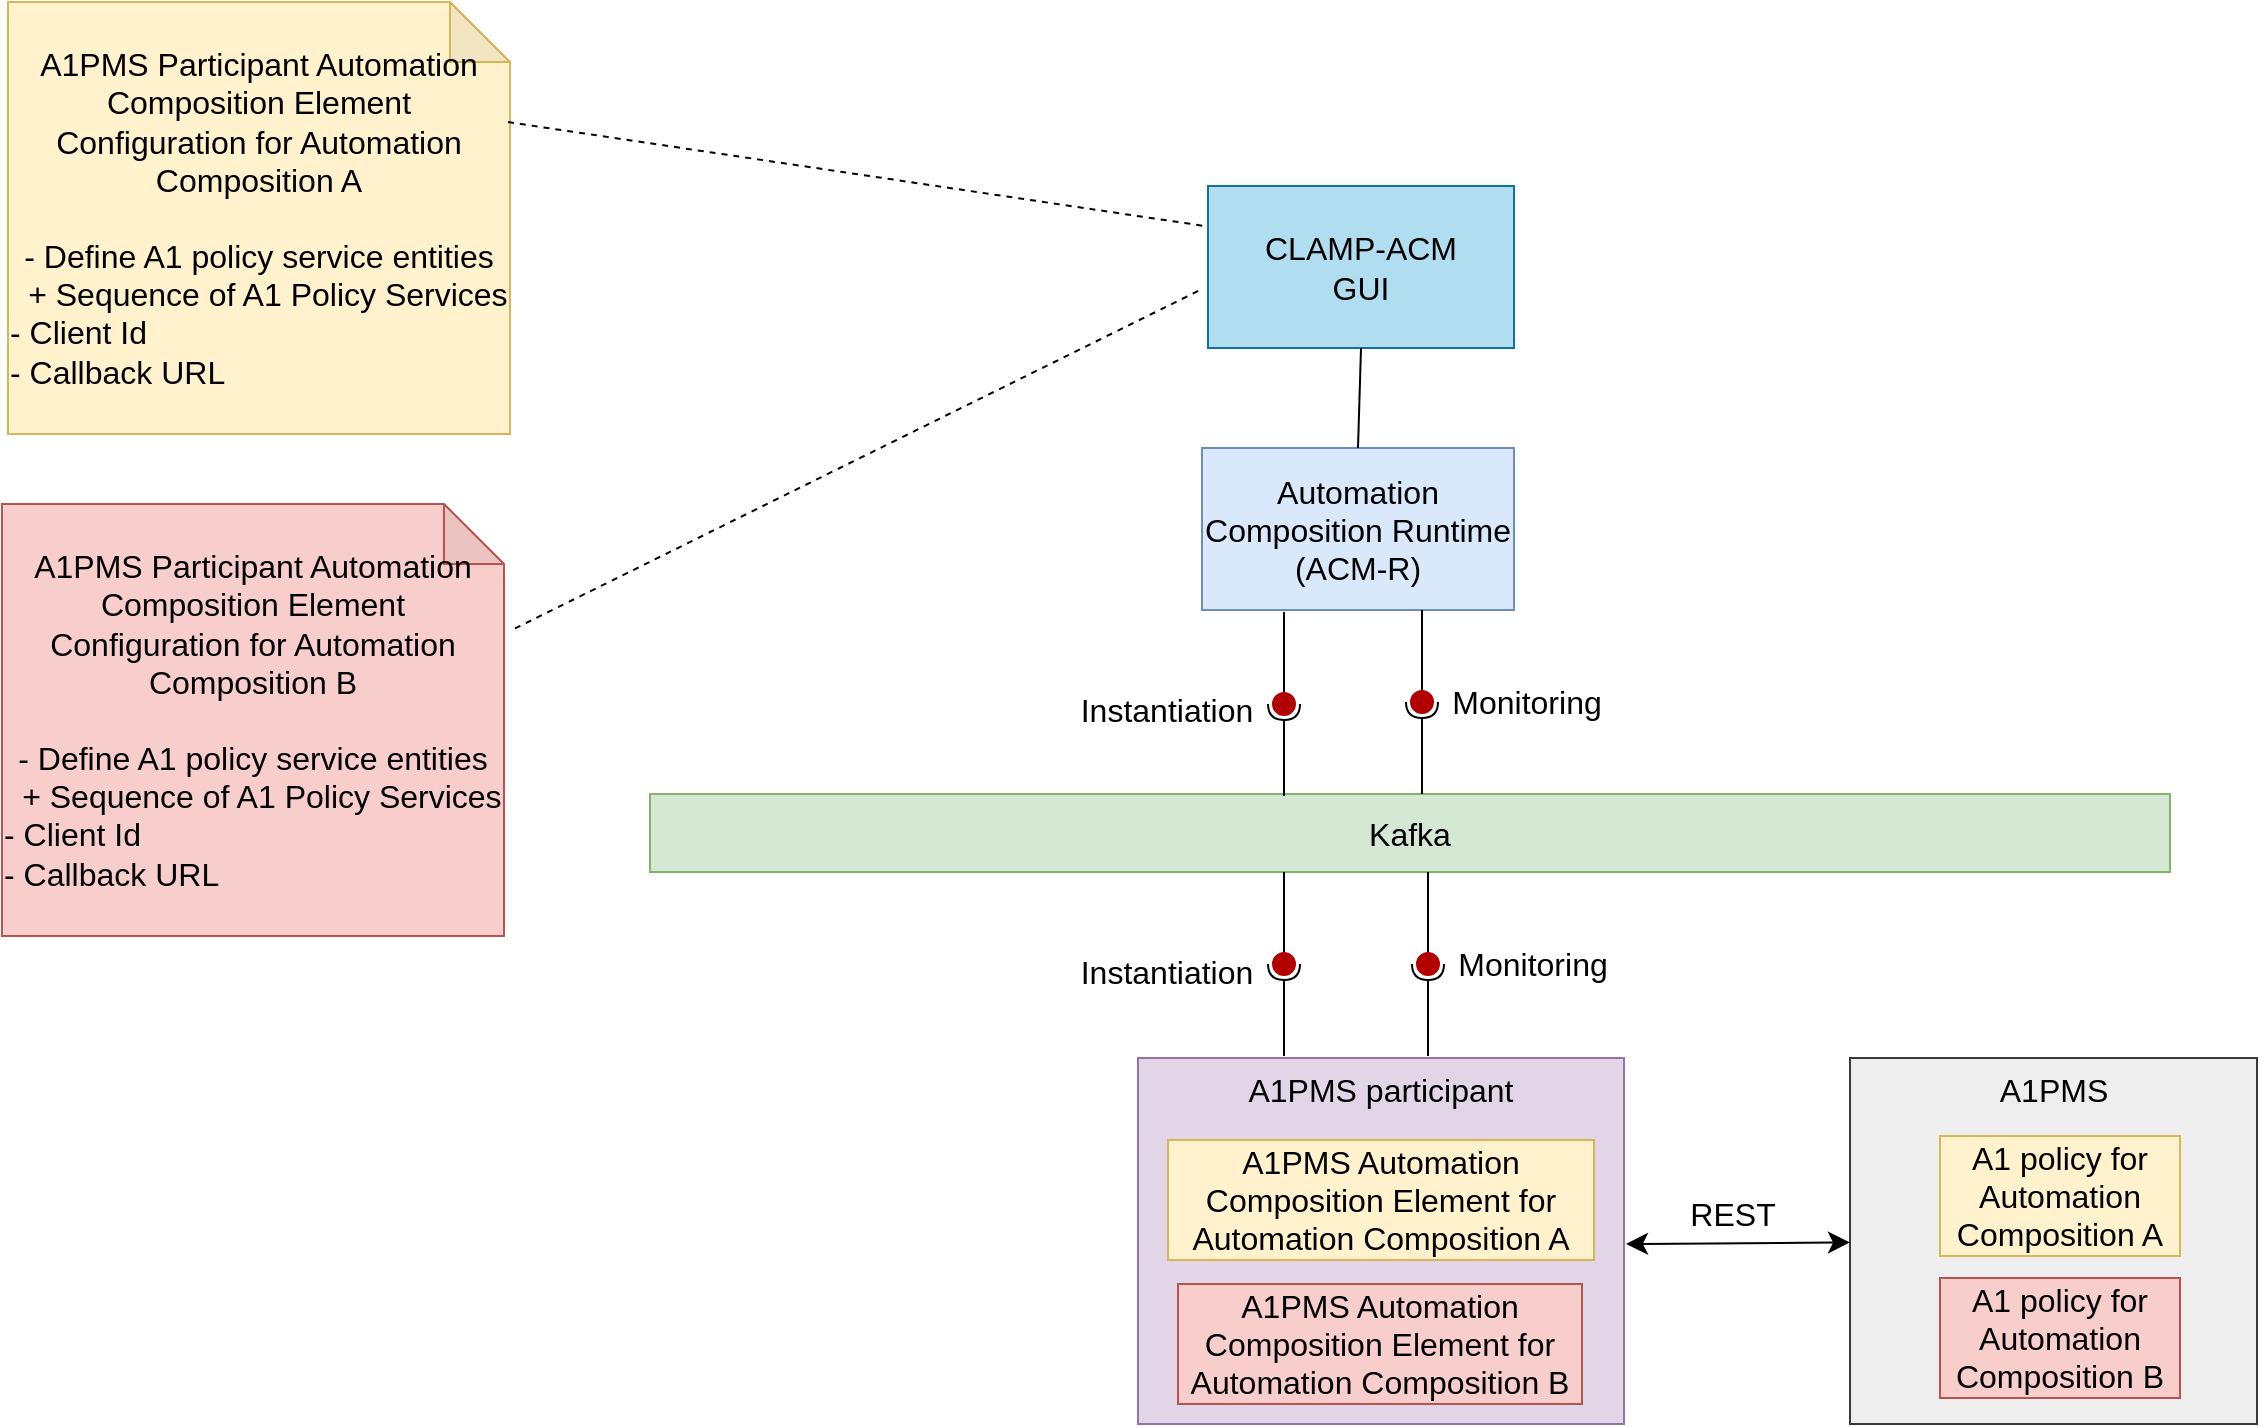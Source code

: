<mxfile version="23.1.5" type="device" pages="2">
  <diagram name="A1PMS" id="EQz7CeIsnqjb-CRsskzZ">
    <mxGraphModel dx="2234" dy="1236" grid="0" gridSize="10" guides="1" tooltips="1" connect="1" arrows="1" fold="1" page="0" pageScale="1" pageWidth="827" pageHeight="1169" math="0" shadow="0">
      <root>
        <mxCell id="0" />
        <mxCell id="1" parent="0" />
        <mxCell id="BEZJXQmxWPO11OeoHs-X-1" value="CLAMP-ACM&lt;br&gt;GUI" style="rounded=0;whiteSpace=wrap;html=1;fontSize=16;fillColor=#b1ddf0;strokeColor=#10739e;" parent="1" vertex="1">
          <mxGeometry x="47" y="-103" width="153" height="81" as="geometry" />
        </mxCell>
        <mxCell id="BEZJXQmxWPO11OeoHs-X-2" value="Automation Composition Runtime (ACM-R)" style="rounded=0;whiteSpace=wrap;html=1;fontSize=16;fillColor=#dae8fc;strokeColor=#6c8ebf;" parent="1" vertex="1">
          <mxGeometry x="44" y="28" width="156" height="81" as="geometry" />
        </mxCell>
        <mxCell id="BEZJXQmxWPO11OeoHs-X-3" value="Kafka" style="rounded=0;whiteSpace=wrap;html=1;fontSize=16;fillColor=#d5e8d4;strokeColor=#82b366;" parent="1" vertex="1">
          <mxGeometry x="-232" y="201" width="760" height="39" as="geometry" />
        </mxCell>
        <mxCell id="BEZJXQmxWPO11OeoHs-X-4" value="A1PMS participant" style="rounded=0;whiteSpace=wrap;html=1;fontSize=16;fillColor=#e1d5e7;strokeColor=#9673a6;verticalAlign=top;" parent="1" vertex="1">
          <mxGeometry x="12" y="333" width="243" height="183" as="geometry" />
        </mxCell>
        <mxCell id="BEZJXQmxWPO11OeoHs-X-5" value="A1PMS Participant Automation Composition Element Configuration for Automation Composition A&lt;br&gt;&lt;br&gt;- Define A1 policy service entities&lt;br&gt;&amp;nbsp; + Sequence of A1 Policy Services&lt;br&gt;&lt;div style=&quot;text-align: left;&quot;&gt;&lt;span style=&quot;background-color: initial;&quot;&gt;- Client Id&lt;/span&gt;&lt;/div&gt;&lt;div style=&quot;text-align: left;&quot;&gt;&lt;span style=&quot;background-color: initial;&quot;&gt;- Callback URL&lt;/span&gt;&lt;/div&gt;" style="shape=note;whiteSpace=wrap;html=1;backgroundOutline=1;darkOpacity=0.05;fontSize=16;fillColor=#fff2cc;strokeColor=#d6b656;" parent="1" vertex="1">
          <mxGeometry x="-553" y="-195" width="251" height="216" as="geometry" />
        </mxCell>
        <mxCell id="BEZJXQmxWPO11OeoHs-X-9" value="A1PMS Participant Automation Composition Element Configuration for Automation Composition B&lt;br&gt;&lt;br&gt;- Define A1 policy service entities&lt;br&gt;&amp;nbsp; + Sequence of A1 Policy Services&lt;br&gt;&lt;div style=&quot;text-align: left;&quot;&gt;&lt;span style=&quot;background-color: initial;&quot;&gt;- Client Id&lt;/span&gt;&lt;/div&gt;&lt;div style=&quot;text-align: left;&quot;&gt;&lt;span style=&quot;background-color: initial;&quot;&gt;- Callback URL&lt;/span&gt;&lt;/div&gt;" style="shape=note;whiteSpace=wrap;html=1;backgroundOutline=1;darkOpacity=0.05;fontSize=16;fillColor=#f8cecc;strokeColor=#b85450;" parent="1" vertex="1">
          <mxGeometry x="-556" y="56" width="251" height="216" as="geometry" />
        </mxCell>
        <mxCell id="BEZJXQmxWPO11OeoHs-X-10" value="" style="endArrow=none;dashed=1;html=1;rounded=0;fontSize=12;startSize=8;endSize=8;curved=1;exitX=0.996;exitY=0.278;exitDx=0;exitDy=0;exitPerimeter=0;entryX=0;entryY=0.25;entryDx=0;entryDy=0;" parent="1" source="BEZJXQmxWPO11OeoHs-X-5" target="BEZJXQmxWPO11OeoHs-X-1" edge="1">
          <mxGeometry width="50" height="50" relative="1" as="geometry">
            <mxPoint x="2" y="-30" as="sourcePoint" />
            <mxPoint x="52" y="-80" as="targetPoint" />
          </mxGeometry>
        </mxCell>
        <mxCell id="BEZJXQmxWPO11OeoHs-X-11" value="" style="endArrow=none;dashed=1;html=1;rounded=0;fontSize=12;startSize=8;endSize=8;curved=1;exitX=1.022;exitY=0.288;exitDx=0;exitDy=0;exitPerimeter=0;entryX=-0.015;entryY=0.632;entryDx=0;entryDy=0;entryPerimeter=0;" parent="1" source="BEZJXQmxWPO11OeoHs-X-9" target="BEZJXQmxWPO11OeoHs-X-1" edge="1">
          <mxGeometry width="50" height="50" relative="1" as="geometry">
            <mxPoint x="-293" y="-157" as="sourcePoint" />
            <mxPoint x="54" y="-73" as="targetPoint" />
          </mxGeometry>
        </mxCell>
        <mxCell id="BEZJXQmxWPO11OeoHs-X-12" value="" style="endArrow=none;html=1;rounded=0;fontSize=12;startSize=8;endSize=8;curved=1;exitX=0.5;exitY=0;exitDx=0;exitDy=0;entryX=0.5;entryY=1;entryDx=0;entryDy=0;" parent="1" source="BEZJXQmxWPO11OeoHs-X-2" target="BEZJXQmxWPO11OeoHs-X-1" edge="1">
          <mxGeometry width="50" height="50" relative="1" as="geometry">
            <mxPoint x="67" y="28" as="sourcePoint" />
            <mxPoint x="117" y="-22" as="targetPoint" />
          </mxGeometry>
        </mxCell>
        <mxCell id="BEZJXQmxWPO11OeoHs-X-13" value="A1PMS" style="rounded=0;whiteSpace=wrap;html=1;fontSize=16;fillColor=#eeeeee;strokeColor=#36393d;verticalAlign=top;" parent="1" vertex="1">
          <mxGeometry x="368" y="333" width="203.5" height="183" as="geometry" />
        </mxCell>
        <mxCell id="BEZJXQmxWPO11OeoHs-X-7" value="A1 policy for Automation Composition A" style="rounded=0;whiteSpace=wrap;html=1;fontSize=16;fillColor=#fff2cc;strokeColor=#d6b656;" parent="1" vertex="1">
          <mxGeometry x="413" y="372" width="120" height="60" as="geometry" />
        </mxCell>
        <mxCell id="BEZJXQmxWPO11OeoHs-X-8" value="A1 policy for Automation Composition B" style="rounded=0;whiteSpace=wrap;html=1;fontSize=16;fillColor=#f8cecc;strokeColor=#b85450;" parent="1" vertex="1">
          <mxGeometry x="413" y="443" width="120" height="60" as="geometry" />
        </mxCell>
        <mxCell id="BEZJXQmxWPO11OeoHs-X-14" value="A1PMS Automation Composition Element for Automation Composition A" style="rounded=0;whiteSpace=wrap;html=1;fontSize=16;fillColor=#fff2cc;strokeColor=#d6b656;" parent="1" vertex="1">
          <mxGeometry x="27" y="374" width="213" height="60" as="geometry" />
        </mxCell>
        <mxCell id="BEZJXQmxWPO11OeoHs-X-15" value="A1PMS Automation Composition Element for Automation Composition B" style="rounded=0;whiteSpace=wrap;html=1;fontSize=16;fillColor=#f8cecc;strokeColor=#b85450;" parent="1" vertex="1">
          <mxGeometry x="32" y="446" width="202" height="60" as="geometry" />
        </mxCell>
        <mxCell id="BEZJXQmxWPO11OeoHs-X-37" value="" style="rounded=0;orthogonalLoop=1;jettySize=auto;html=1;endArrow=none;endFill=0;sketch=0;sourcePerimeterSpacing=0;targetPerimeterSpacing=0;fontSize=12;startSize=8;endSize=8;curved=1;exitX=0.262;exitY=1.001;exitDx=0;exitDy=0;exitPerimeter=0;" parent="1" target="BEZJXQmxWPO11OeoHs-X-39" edge="1">
          <mxGeometry relative="1" as="geometry">
            <mxPoint x="154" y="109" as="sourcePoint" />
            <mxPoint x="156" y="151" as="targetPoint" />
          </mxGeometry>
        </mxCell>
        <mxCell id="BEZJXQmxWPO11OeoHs-X-38" value="" style="rounded=0;orthogonalLoop=1;jettySize=auto;html=1;endArrow=halfCircle;endFill=0;entryX=0.5;entryY=0.5;endSize=6;strokeWidth=1;sketch=0;fontSize=12;curved=1;exitX=0.416;exitY=0.012;exitDx=0;exitDy=0;exitPerimeter=0;" parent="1" target="BEZJXQmxWPO11OeoHs-X-39" edge="1">
          <mxGeometry relative="1" as="geometry">
            <mxPoint x="154" y="201" as="sourcePoint" />
          </mxGeometry>
        </mxCell>
        <mxCell id="BEZJXQmxWPO11OeoHs-X-39" value="" style="ellipse;whiteSpace=wrap;html=1;align=center;aspect=fixed;resizable=0;points=[];outlineConnect=0;sketch=0;fontSize=16;direction=south;fillColor=#B20000;fontColor=#ffffff;strokeColor=#B20000;strokeWidth=2;" parent="1" vertex="1">
          <mxGeometry x="149" y="150" width="10" height="10" as="geometry" />
        </mxCell>
        <mxCell id="BEZJXQmxWPO11OeoHs-X-40" value="" style="rounded=0;orthogonalLoop=1;jettySize=auto;html=1;endArrow=none;endFill=0;sketch=0;sourcePerimeterSpacing=0;targetPerimeterSpacing=0;fontSize=12;startSize=8;endSize=8;curved=1;exitX=0.262;exitY=1.001;exitDx=0;exitDy=0;exitPerimeter=0;" parent="1" target="BEZJXQmxWPO11OeoHs-X-42" edge="1">
          <mxGeometry relative="1" as="geometry">
            <mxPoint x="85" y="240" as="sourcePoint" />
            <mxPoint x="87" y="282" as="targetPoint" />
            <Array as="points">
              <mxPoint x="85" y="273" />
            </Array>
          </mxGeometry>
        </mxCell>
        <mxCell id="BEZJXQmxWPO11OeoHs-X-41" value="" style="rounded=0;orthogonalLoop=1;jettySize=auto;html=1;endArrow=halfCircle;endFill=0;entryX=0.5;entryY=0.5;endSize=6;strokeWidth=1;sketch=0;fontSize=12;curved=1;exitX=0.416;exitY=0.012;exitDx=0;exitDy=0;exitPerimeter=0;" parent="1" target="BEZJXQmxWPO11OeoHs-X-42" edge="1">
          <mxGeometry relative="1" as="geometry">
            <mxPoint x="85" y="332" as="sourcePoint" />
          </mxGeometry>
        </mxCell>
        <mxCell id="BEZJXQmxWPO11OeoHs-X-42" value="" style="ellipse;whiteSpace=wrap;html=1;align=center;aspect=fixed;resizable=0;points=[];outlineConnect=0;sketch=0;fontSize=16;direction=south;fillColor=#B20000;fontColor=#ffffff;strokeColor=#B20000;strokeWidth=2;" parent="1" vertex="1">
          <mxGeometry x="80" y="281" width="10" height="10" as="geometry" />
        </mxCell>
        <mxCell id="BEZJXQmxWPO11OeoHs-X-43" value="" style="rounded=0;orthogonalLoop=1;jettySize=auto;html=1;endArrow=none;endFill=0;sketch=0;sourcePerimeterSpacing=0;targetPerimeterSpacing=0;fontSize=12;startSize=8;endSize=8;curved=1;exitX=0.262;exitY=1.001;exitDx=0;exitDy=0;exitPerimeter=0;" parent="1" target="BEZJXQmxWPO11OeoHs-X-45" edge="1">
          <mxGeometry relative="1" as="geometry">
            <mxPoint x="157" y="240" as="sourcePoint" />
            <mxPoint x="159" y="282" as="targetPoint" />
          </mxGeometry>
        </mxCell>
        <mxCell id="BEZJXQmxWPO11OeoHs-X-44" value="" style="rounded=0;orthogonalLoop=1;jettySize=auto;html=1;endArrow=halfCircle;endFill=0;entryX=0.5;entryY=0.5;endSize=6;strokeWidth=1;sketch=0;fontSize=12;curved=1;exitX=0.416;exitY=0.012;exitDx=0;exitDy=0;exitPerimeter=0;" parent="1" target="BEZJXQmxWPO11OeoHs-X-45" edge="1">
          <mxGeometry relative="1" as="geometry">
            <mxPoint x="157" y="332" as="sourcePoint" />
          </mxGeometry>
        </mxCell>
        <mxCell id="BEZJXQmxWPO11OeoHs-X-45" value="" style="ellipse;whiteSpace=wrap;html=1;align=center;aspect=fixed;resizable=0;points=[];outlineConnect=0;sketch=0;fontSize=16;direction=south;fillColor=#B20000;fontColor=#ffffff;strokeColor=#B20000;strokeWidth=2;" parent="1" vertex="1">
          <mxGeometry x="152" y="281" width="10" height="10" as="geometry" />
        </mxCell>
        <mxCell id="BEZJXQmxWPO11OeoHs-X-46" value="" style="rounded=0;orthogonalLoop=1;jettySize=auto;html=1;endArrow=none;endFill=0;sketch=0;sourcePerimeterSpacing=0;targetPerimeterSpacing=0;fontSize=12;startSize=8;endSize=8;curved=1;exitX=0.262;exitY=1.001;exitDx=0;exitDy=0;exitPerimeter=0;" parent="1" target="BEZJXQmxWPO11OeoHs-X-48" edge="1">
          <mxGeometry relative="1" as="geometry">
            <mxPoint x="85" y="110" as="sourcePoint" />
            <mxPoint x="87" y="152" as="targetPoint" />
          </mxGeometry>
        </mxCell>
        <mxCell id="BEZJXQmxWPO11OeoHs-X-47" value="" style="rounded=0;orthogonalLoop=1;jettySize=auto;html=1;endArrow=halfCircle;endFill=0;entryX=0.5;entryY=0.5;endSize=6;strokeWidth=1;sketch=0;fontSize=12;curved=1;exitX=0.416;exitY=0.012;exitDx=0;exitDy=0;exitPerimeter=0;" parent="1" target="BEZJXQmxWPO11OeoHs-X-48" edge="1">
          <mxGeometry relative="1" as="geometry">
            <mxPoint x="85" y="202" as="sourcePoint" />
          </mxGeometry>
        </mxCell>
        <mxCell id="BEZJXQmxWPO11OeoHs-X-48" value="" style="ellipse;whiteSpace=wrap;html=1;align=center;aspect=fixed;resizable=0;points=[];outlineConnect=0;sketch=0;fontSize=16;direction=south;fillColor=#B20000;fontColor=#ffffff;strokeColor=#B20000;strokeWidth=2;" parent="1" vertex="1">
          <mxGeometry x="80" y="151" width="10" height="10" as="geometry" />
        </mxCell>
        <mxCell id="BEZJXQmxWPO11OeoHs-X-50" value="" style="endArrow=classic;startArrow=classic;html=1;rounded=0;fontSize=12;startSize=8;endSize=8;curved=1;" parent="1" target="BEZJXQmxWPO11OeoHs-X-13" edge="1">
          <mxGeometry width="50" height="50" relative="1" as="geometry">
            <mxPoint x="256" y="426" as="sourcePoint" />
            <mxPoint x="305" y="376" as="targetPoint" />
          </mxGeometry>
        </mxCell>
        <mxCell id="BEZJXQmxWPO11OeoHs-X-51" value="REST" style="text;html=1;align=center;verticalAlign=middle;resizable=0;points=[];autosize=1;strokeColor=none;fillColor=none;fontSize=16;" parent="1" vertex="1">
          <mxGeometry x="278" y="395" width="61" height="31" as="geometry" />
        </mxCell>
        <mxCell id="BEZJXQmxWPO11OeoHs-X-52" value="Instantiation" style="text;html=1;align=center;verticalAlign=middle;resizable=0;points=[];autosize=1;strokeColor=none;fillColor=none;fontSize=16;" parent="1" vertex="1">
          <mxGeometry x="-26" y="143" width="104" height="31" as="geometry" />
        </mxCell>
        <mxCell id="BEZJXQmxWPO11OeoHs-X-53" value="Instantiation" style="text;html=1;align=center;verticalAlign=middle;resizable=0;points=[];autosize=1;strokeColor=none;fillColor=none;fontSize=16;" parent="1" vertex="1">
          <mxGeometry x="-26" y="274" width="104" height="31" as="geometry" />
        </mxCell>
        <mxCell id="BEZJXQmxWPO11OeoHs-X-54" value="Monitoring" style="text;html=1;align=center;verticalAlign=middle;resizable=0;points=[];autosize=1;strokeColor=none;fillColor=none;fontSize=16;" parent="1" vertex="1">
          <mxGeometry x="159" y="139.5" width="93" height="31" as="geometry" />
        </mxCell>
        <mxCell id="BEZJXQmxWPO11OeoHs-X-55" value="Monitoring" style="text;html=1;align=center;verticalAlign=middle;resizable=0;points=[];autosize=1;strokeColor=none;fillColor=none;fontSize=16;" parent="1" vertex="1">
          <mxGeometry x="162" y="270.5" width="93" height="31" as="geometry" />
        </mxCell>
      </root>
    </mxGraphModel>
  </diagram>
  <diagram id="7EV7rOq7FkkVQS_sMw84" name="Kserve">
    <mxGraphModel dx="2397" dy="1412" grid="0" gridSize="10" guides="1" tooltips="1" connect="1" arrows="1" fold="1" page="0" pageScale="1" pageWidth="827" pageHeight="1169" math="0" shadow="0">
      <root>
        <mxCell id="0" />
        <mxCell id="1" parent="0" />
        <mxCell id="yh-L3AtmC00XoUG_2nvY-11" value="" style="rounded=0;whiteSpace=wrap;html=1;fontSize=16;dashed=1;dashPattern=12 12;" vertex="1" parent="1">
          <mxGeometry x="-261" y="-213" width="1024" height="778" as="geometry" />
        </mxCell>
        <mxCell id="hDoWaCIZZ_nO79t9Hxqc-1" value="CLAMP-ACM&lt;br&gt;GUI" style="rounded=0;whiteSpace=wrap;html=1;fontSize=16;fillColor=#b1ddf0;strokeColor=#10739e;" parent="1" vertex="1">
          <mxGeometry x="47" y="-103" width="153" height="81" as="geometry" />
        </mxCell>
        <mxCell id="hDoWaCIZZ_nO79t9Hxqc-2" value="Automation Composition Runtime (CLAMP-ACM)" style="rounded=0;whiteSpace=wrap;html=1;fontSize=16;fillColor=#dae8fc;strokeColor=#6c8ebf;" parent="1" vertex="1">
          <mxGeometry x="44" y="28" width="156" height="81" as="geometry" />
        </mxCell>
        <mxCell id="hDoWaCIZZ_nO79t9Hxqc-3" value="Kafka" style="rounded=0;whiteSpace=wrap;html=1;fontSize=16;fillColor=#d5e8d4;strokeColor=#82b366;" parent="1" vertex="1">
          <mxGeometry x="-232" y="201" width="760" height="39" as="geometry" />
        </mxCell>
        <mxCell id="hDoWaCIZZ_nO79t9Hxqc-5" value="Kserve Participant Automation Composition Element Configuration for Automation Composition A&lt;br&gt;&lt;br&gt;- Define Inference Service Entities&lt;br&gt;&amp;nbsp; + Sequence of Inference Services&lt;br&gt;&lt;div style=&quot;text-align: left;&quot;&gt;&lt;span style=&quot;background-color: initial;&quot;&gt;- Name&lt;/span&gt;&lt;/div&gt;&lt;div style=&quot;text-align: left;&quot;&gt;&lt;span style=&quot;background-color: initial;&quot;&gt;- Namespace&lt;/span&gt;&lt;/div&gt;&lt;div style=&quot;text-align: left;&quot;&gt;&lt;span style=&quot;background-color: initial;&quot;&gt;- Payload&lt;/span&gt;&lt;/div&gt;" style="shape=note;whiteSpace=wrap;html=1;backgroundOutline=1;darkOpacity=0.05;fontSize=16;fillColor=#fff2cc;strokeColor=#d6b656;" parent="1" vertex="1">
          <mxGeometry x="-553" y="-227" width="273" height="224" as="geometry" />
        </mxCell>
        <mxCell id="hDoWaCIZZ_nO79t9Hxqc-6" value="Kserve Participant Automation Composition Element Configuration for Automation Composition B&lt;br style=&quot;border-color: var(--border-color);&quot;&gt;&lt;br style=&quot;border-color: var(--border-color);&quot;&gt;- Define Inference Service Entities&lt;br style=&quot;border-color: var(--border-color);&quot;&gt;&amp;nbsp; + Sequence of Inference Services&lt;br style=&quot;border-color: var(--border-color);&quot;&gt;&lt;div style=&quot;border-color: var(--border-color); text-align: left;&quot;&gt;- Name&lt;/div&gt;&lt;div style=&quot;border-color: var(--border-color); text-align: left;&quot;&gt;&lt;span style=&quot;border-color: var(--border-color); background-color: initial;&quot;&gt;- Namespace&lt;/span&gt;&lt;/div&gt;&lt;div style=&quot;border-color: var(--border-color); text-align: left;&quot;&gt;&lt;span style=&quot;border-color: var(--border-color); background-color: initial;&quot;&gt;- Payload&lt;/span&gt;&lt;/div&gt;" style="shape=note;whiteSpace=wrap;html=1;backgroundOutline=1;darkOpacity=0.05;fontSize=16;fillColor=#f8cecc;strokeColor=#b85450;" parent="1" vertex="1">
          <mxGeometry x="-556" y="24" width="274" height="204" as="geometry" />
        </mxCell>
        <mxCell id="hDoWaCIZZ_nO79t9Hxqc-7" value="" style="endArrow=none;dashed=1;html=1;rounded=0;fontSize=12;startSize=8;endSize=8;curved=1;exitX=0.996;exitY=0.278;exitDx=0;exitDy=0;exitPerimeter=0;entryX=0;entryY=0.25;entryDx=0;entryDy=0;" parent="1" source="hDoWaCIZZ_nO79t9Hxqc-5" target="hDoWaCIZZ_nO79t9Hxqc-1" edge="1">
          <mxGeometry width="50" height="50" relative="1" as="geometry">
            <mxPoint x="2" y="-30" as="sourcePoint" />
            <mxPoint x="52" y="-80" as="targetPoint" />
          </mxGeometry>
        </mxCell>
        <mxCell id="hDoWaCIZZ_nO79t9Hxqc-8" value="" style="endArrow=none;dashed=1;html=1;rounded=0;fontSize=12;startSize=8;endSize=8;curved=1;exitX=1.022;exitY=0.288;exitDx=0;exitDy=0;exitPerimeter=0;entryX=-0.015;entryY=0.632;entryDx=0;entryDy=0;entryPerimeter=0;" parent="1" source="hDoWaCIZZ_nO79t9Hxqc-6" target="hDoWaCIZZ_nO79t9Hxqc-1" edge="1">
          <mxGeometry width="50" height="50" relative="1" as="geometry">
            <mxPoint x="-293" y="-157" as="sourcePoint" />
            <mxPoint x="54" y="-73" as="targetPoint" />
          </mxGeometry>
        </mxCell>
        <mxCell id="hDoWaCIZZ_nO79t9Hxqc-9" value="" style="endArrow=none;html=1;rounded=0;fontSize=12;startSize=8;endSize=8;curved=1;exitX=0.5;exitY=0;exitDx=0;exitDy=0;entryX=0.5;entryY=1;entryDx=0;entryDy=0;" parent="1" source="hDoWaCIZZ_nO79t9Hxqc-2" target="hDoWaCIZZ_nO79t9Hxqc-1" edge="1">
          <mxGeometry width="50" height="50" relative="1" as="geometry">
            <mxPoint x="67" y="28" as="sourcePoint" />
            <mxPoint x="117" y="-22" as="targetPoint" />
          </mxGeometry>
        </mxCell>
        <mxCell id="hDoWaCIZZ_nO79t9Hxqc-11" value="Inference Service for Automation Composition A" style="rounded=0;whiteSpace=wrap;html=1;fontSize=16;fillColor=#fff2cc;strokeColor=#d6b656;" parent="1" vertex="1">
          <mxGeometry x="430" y="352" width="141" height="60" as="geometry" />
        </mxCell>
        <mxCell id="hDoWaCIZZ_nO79t9Hxqc-12" value="Inference Service for Automation Composition B" style="rounded=0;whiteSpace=wrap;html=1;fontSize=16;fillColor=#f8cecc;strokeColor=#b85450;" parent="1" vertex="1">
          <mxGeometry x="591" y="352" width="141" height="60" as="geometry" />
        </mxCell>
        <mxCell id="hDoWaCIZZ_nO79t9Hxqc-15" value="" style="rounded=0;orthogonalLoop=1;jettySize=auto;html=1;endArrow=none;endFill=0;sketch=0;sourcePerimeterSpacing=0;targetPerimeterSpacing=0;fontSize=12;startSize=8;endSize=8;curved=1;exitX=0.262;exitY=1.001;exitDx=0;exitDy=0;exitPerimeter=0;" parent="1" target="hDoWaCIZZ_nO79t9Hxqc-17" edge="1">
          <mxGeometry relative="1" as="geometry">
            <mxPoint x="154" y="109" as="sourcePoint" />
            <mxPoint x="156" y="151" as="targetPoint" />
          </mxGeometry>
        </mxCell>
        <mxCell id="hDoWaCIZZ_nO79t9Hxqc-16" value="" style="rounded=0;orthogonalLoop=1;jettySize=auto;html=1;endArrow=halfCircle;endFill=0;entryX=0.5;entryY=0.5;endSize=6;strokeWidth=1;sketch=0;fontSize=12;curved=1;exitX=0.416;exitY=0.012;exitDx=0;exitDy=0;exitPerimeter=0;" parent="1" target="hDoWaCIZZ_nO79t9Hxqc-17" edge="1">
          <mxGeometry relative="1" as="geometry">
            <mxPoint x="154" y="201" as="sourcePoint" />
          </mxGeometry>
        </mxCell>
        <mxCell id="hDoWaCIZZ_nO79t9Hxqc-17" value="" style="ellipse;whiteSpace=wrap;html=1;align=center;aspect=fixed;resizable=0;points=[];outlineConnect=0;sketch=0;fontSize=16;direction=south;fillColor=#B20000;fontColor=#ffffff;strokeColor=#B20000;strokeWidth=2;" parent="1" vertex="1">
          <mxGeometry x="149" y="150" width="10" height="10" as="geometry" />
        </mxCell>
        <mxCell id="hDoWaCIZZ_nO79t9Hxqc-18" value="" style="rounded=0;orthogonalLoop=1;jettySize=auto;html=1;endArrow=none;endFill=0;sketch=0;sourcePerimeterSpacing=0;targetPerimeterSpacing=0;fontSize=12;startSize=8;endSize=8;curved=1;exitX=0.262;exitY=1.001;exitDx=0;exitDy=0;exitPerimeter=0;" parent="1" target="hDoWaCIZZ_nO79t9Hxqc-20" edge="1">
          <mxGeometry relative="1" as="geometry">
            <mxPoint x="85" y="240" as="sourcePoint" />
            <mxPoint x="87" y="282" as="targetPoint" />
            <Array as="points">
              <mxPoint x="85" y="273" />
            </Array>
          </mxGeometry>
        </mxCell>
        <mxCell id="hDoWaCIZZ_nO79t9Hxqc-19" value="" style="rounded=0;orthogonalLoop=1;jettySize=auto;html=1;endArrow=halfCircle;endFill=0;entryX=0.5;entryY=0.5;endSize=6;strokeWidth=1;sketch=0;fontSize=12;curved=1;exitX=0.416;exitY=0.012;exitDx=0;exitDy=0;exitPerimeter=0;" parent="1" target="hDoWaCIZZ_nO79t9Hxqc-20" edge="1">
          <mxGeometry relative="1" as="geometry">
            <mxPoint x="85" y="332" as="sourcePoint" />
          </mxGeometry>
        </mxCell>
        <mxCell id="hDoWaCIZZ_nO79t9Hxqc-20" value="" style="ellipse;whiteSpace=wrap;html=1;align=center;aspect=fixed;resizable=0;points=[];outlineConnect=0;sketch=0;fontSize=16;direction=south;fillColor=#B20000;fontColor=#ffffff;strokeColor=#B20000;strokeWidth=2;" parent="1" vertex="1">
          <mxGeometry x="80" y="281" width="10" height="10" as="geometry" />
        </mxCell>
        <mxCell id="hDoWaCIZZ_nO79t9Hxqc-21" value="" style="rounded=0;orthogonalLoop=1;jettySize=auto;html=1;endArrow=none;endFill=0;sketch=0;sourcePerimeterSpacing=0;targetPerimeterSpacing=0;fontSize=12;startSize=8;endSize=8;curved=1;exitX=0.262;exitY=1.001;exitDx=0;exitDy=0;exitPerimeter=0;" parent="1" target="hDoWaCIZZ_nO79t9Hxqc-23" edge="1">
          <mxGeometry relative="1" as="geometry">
            <mxPoint x="157" y="240" as="sourcePoint" />
            <mxPoint x="159" y="282" as="targetPoint" />
          </mxGeometry>
        </mxCell>
        <mxCell id="hDoWaCIZZ_nO79t9Hxqc-22" value="" style="rounded=0;orthogonalLoop=1;jettySize=auto;html=1;endArrow=halfCircle;endFill=0;entryX=0.5;entryY=0.5;endSize=6;strokeWidth=1;sketch=0;fontSize=12;curved=1;exitX=0.416;exitY=0.012;exitDx=0;exitDy=0;exitPerimeter=0;" parent="1" target="hDoWaCIZZ_nO79t9Hxqc-23" edge="1">
          <mxGeometry relative="1" as="geometry">
            <mxPoint x="157" y="332" as="sourcePoint" />
          </mxGeometry>
        </mxCell>
        <mxCell id="hDoWaCIZZ_nO79t9Hxqc-23" value="" style="ellipse;whiteSpace=wrap;html=1;align=center;aspect=fixed;resizable=0;points=[];outlineConnect=0;sketch=0;fontSize=16;direction=south;fillColor=#B20000;fontColor=#ffffff;strokeColor=#B20000;strokeWidth=2;" parent="1" vertex="1">
          <mxGeometry x="152" y="281" width="10" height="10" as="geometry" />
        </mxCell>
        <mxCell id="hDoWaCIZZ_nO79t9Hxqc-24" value="" style="rounded=0;orthogonalLoop=1;jettySize=auto;html=1;endArrow=none;endFill=0;sketch=0;sourcePerimeterSpacing=0;targetPerimeterSpacing=0;fontSize=12;startSize=8;endSize=8;curved=1;exitX=0.262;exitY=1.001;exitDx=0;exitDy=0;exitPerimeter=0;" parent="1" target="hDoWaCIZZ_nO79t9Hxqc-26" edge="1">
          <mxGeometry relative="1" as="geometry">
            <mxPoint x="85" y="110" as="sourcePoint" />
            <mxPoint x="87" y="152" as="targetPoint" />
          </mxGeometry>
        </mxCell>
        <mxCell id="hDoWaCIZZ_nO79t9Hxqc-25" value="" style="rounded=0;orthogonalLoop=1;jettySize=auto;html=1;endArrow=halfCircle;endFill=0;entryX=0.5;entryY=0.5;endSize=6;strokeWidth=1;sketch=0;fontSize=12;curved=1;exitX=0.416;exitY=0.012;exitDx=0;exitDy=0;exitPerimeter=0;" parent="1" target="hDoWaCIZZ_nO79t9Hxqc-26" edge="1">
          <mxGeometry relative="1" as="geometry">
            <mxPoint x="85" y="202" as="sourcePoint" />
          </mxGeometry>
        </mxCell>
        <mxCell id="hDoWaCIZZ_nO79t9Hxqc-26" value="" style="ellipse;whiteSpace=wrap;html=1;align=center;aspect=fixed;resizable=0;points=[];outlineConnect=0;sketch=0;fontSize=16;direction=south;fillColor=#B20000;fontColor=#ffffff;strokeColor=#B20000;strokeWidth=2;" parent="1" vertex="1">
          <mxGeometry x="80" y="151" width="10" height="10" as="geometry" />
        </mxCell>
        <mxCell id="hDoWaCIZZ_nO79t9Hxqc-29" value="Instantiation" style="text;html=1;align=center;verticalAlign=middle;resizable=0;points=[];autosize=1;strokeColor=none;fillColor=none;fontSize=16;" parent="1" vertex="1">
          <mxGeometry x="-26" y="143" width="104" height="31" as="geometry" />
        </mxCell>
        <mxCell id="hDoWaCIZZ_nO79t9Hxqc-30" value="Instantiation" style="text;html=1;align=center;verticalAlign=middle;resizable=0;points=[];autosize=1;strokeColor=none;fillColor=none;fontSize=16;" parent="1" vertex="1">
          <mxGeometry x="-26" y="274" width="104" height="31" as="geometry" />
        </mxCell>
        <mxCell id="hDoWaCIZZ_nO79t9Hxqc-31" value="Monitoring" style="text;html=1;align=center;verticalAlign=middle;resizable=0;points=[];autosize=1;strokeColor=none;fillColor=none;fontSize=16;" parent="1" vertex="1">
          <mxGeometry x="159" y="139.5" width="93" height="31" as="geometry" />
        </mxCell>
        <mxCell id="hDoWaCIZZ_nO79t9Hxqc-32" value="Monitoring" style="text;html=1;align=center;verticalAlign=middle;resizable=0;points=[];autosize=1;strokeColor=none;fillColor=none;fontSize=16;" parent="1" vertex="1">
          <mxGeometry x="162" y="270.5" width="93" height="31" as="geometry" />
        </mxCell>
        <mxCell id="yh-L3AtmC00XoUG_2nvY-6" style="edgeStyle=none;curved=1;rounded=0;orthogonalLoop=1;jettySize=auto;html=1;fontSize=12;startSize=8;endSize=8;" edge="1" parent="1" source="hDoWaCIZZ_nO79t9Hxqc-36" target="hDoWaCIZZ_nO79t9Hxqc-12">
          <mxGeometry relative="1" as="geometry" />
        </mxCell>
        <mxCell id="yh-L3AtmC00XoUG_2nvY-7" style="edgeStyle=none;curved=1;rounded=0;orthogonalLoop=1;jettySize=auto;html=1;entryX=0.545;entryY=0.979;entryDx=0;entryDy=0;entryPerimeter=0;fontSize=12;startSize=8;endSize=8;" edge="1" parent="1" source="hDoWaCIZZ_nO79t9Hxqc-36" target="hDoWaCIZZ_nO79t9Hxqc-11">
          <mxGeometry relative="1" as="geometry" />
        </mxCell>
        <mxCell id="hDoWaCIZZ_nO79t9Hxqc-36" value="Kserve" style="rounded=0;whiteSpace=wrap;html=1;fontSize=16;fillColor=#b0e3e6;strokeColor=#0e8088;" parent="1" vertex="1">
          <mxGeometry x="511" y="453" width="141" height="60" as="geometry" />
        </mxCell>
        <mxCell id="yh-L3AtmC00XoUG_2nvY-2" value="" style="group" vertex="1" connectable="0" parent="1">
          <mxGeometry x="8" y="333" width="243" height="183" as="geometry" />
        </mxCell>
        <mxCell id="hDoWaCIZZ_nO79t9Hxqc-4" value="" style="rounded=0;whiteSpace=wrap;html=1;fontSize=16;fillColor=#e1d5e7;strokeColor=#9673a6;" parent="yh-L3AtmC00XoUG_2nvY-2" vertex="1">
          <mxGeometry width="243" height="183" as="geometry" />
        </mxCell>
        <mxCell id="hDoWaCIZZ_nO79t9Hxqc-38" value="Kserve Paricipant" style="text;html=1;align=center;verticalAlign=middle;resizable=0;points=[];autosize=1;strokeColor=none;fillColor=none;fontSize=16;" parent="yh-L3AtmC00XoUG_2nvY-2" vertex="1">
          <mxGeometry x="45" width="143" height="31" as="geometry" />
        </mxCell>
        <mxCell id="hDoWaCIZZ_nO79t9Hxqc-13" value="Kserve Automation Composition Element for Automation Composition A" style="rounded=0;whiteSpace=wrap;html=1;fontSize=16;fillColor=#fff2cc;strokeColor=#d6b656;" parent="yh-L3AtmC00XoUG_2nvY-2" vertex="1">
          <mxGeometry x="15" y="31" width="213" height="60" as="geometry" />
        </mxCell>
        <mxCell id="hDoWaCIZZ_nO79t9Hxqc-14" value="Kserve Automation Composition Element for Automation Composition B" style="rounded=0;whiteSpace=wrap;html=1;fontSize=16;fillColor=#f8cecc;strokeColor=#b85450;" parent="yh-L3AtmC00XoUG_2nvY-2" vertex="1">
          <mxGeometry x="15.5" y="103" width="210.5" height="62" as="geometry" />
        </mxCell>
        <mxCell id="yh-L3AtmC00XoUG_2nvY-5" style="edgeStyle=none;curved=1;rounded=0;orthogonalLoop=1;jettySize=auto;html=1;fontSize=12;startSize=8;endSize=8;entryX=0;entryY=0.5;entryDx=0;entryDy=0;" edge="1" parent="1" target="hDoWaCIZZ_nO79t9Hxqc-36">
          <mxGeometry relative="1" as="geometry">
            <mxPoint x="388" y="423" as="sourcePoint" />
          </mxGeometry>
        </mxCell>
        <mxCell id="yh-L3AtmC00XoUG_2nvY-3" value="K8s API" style="sketch=0;html=1;dashed=0;whitespace=wrap;fillColor=#2875E2;strokeColor=#ffffff;points=[[0.005,0.63,0],[0.1,0.2,0],[0.9,0.2,0],[0.5,0,0],[0.995,0.63,0],[0.72,0.99,0],[0.5,1,0],[0.28,0.99,0]];verticalLabelPosition=bottom;align=center;verticalAlign=top;shape=mxgraph.kubernetes.icon;prIcon=api;fontSize=16;" vertex="1" parent="1">
          <mxGeometry x="299" y="377" width="122" height="83" as="geometry" />
        </mxCell>
        <mxCell id="yh-L3AtmC00XoUG_2nvY-9" style="edgeStyle=none;curved=1;rounded=0;orthogonalLoop=1;jettySize=auto;html=1;fontSize=12;startSize=8;endSize=8;" edge="1" parent="1" source="hDoWaCIZZ_nO79t9Hxqc-4">
          <mxGeometry relative="1" as="geometry">
            <mxPoint x="322" y="425" as="targetPoint" />
          </mxGeometry>
        </mxCell>
        <mxCell id="yh-L3AtmC00XoUG_2nvY-10" value="REST" style="text;html=1;align=center;verticalAlign=middle;resizable=0;points=[];autosize=1;strokeColor=none;fillColor=none;fontSize=16;" vertex="1" parent="1">
          <mxGeometry x="252" y="393" width="61" height="31" as="geometry" />
        </mxCell>
        <mxCell id="yh-L3AtmC00XoUG_2nvY-12" value="K8s Cluster" style="text;html=1;align=center;verticalAlign=middle;resizable=0;points=[];autosize=1;strokeColor=none;fillColor=none;fontSize=16;" vertex="1" parent="1">
          <mxGeometry x="646" y="-200" width="101" height="31" as="geometry" />
        </mxCell>
      </root>
    </mxGraphModel>
  </diagram>
</mxfile>
